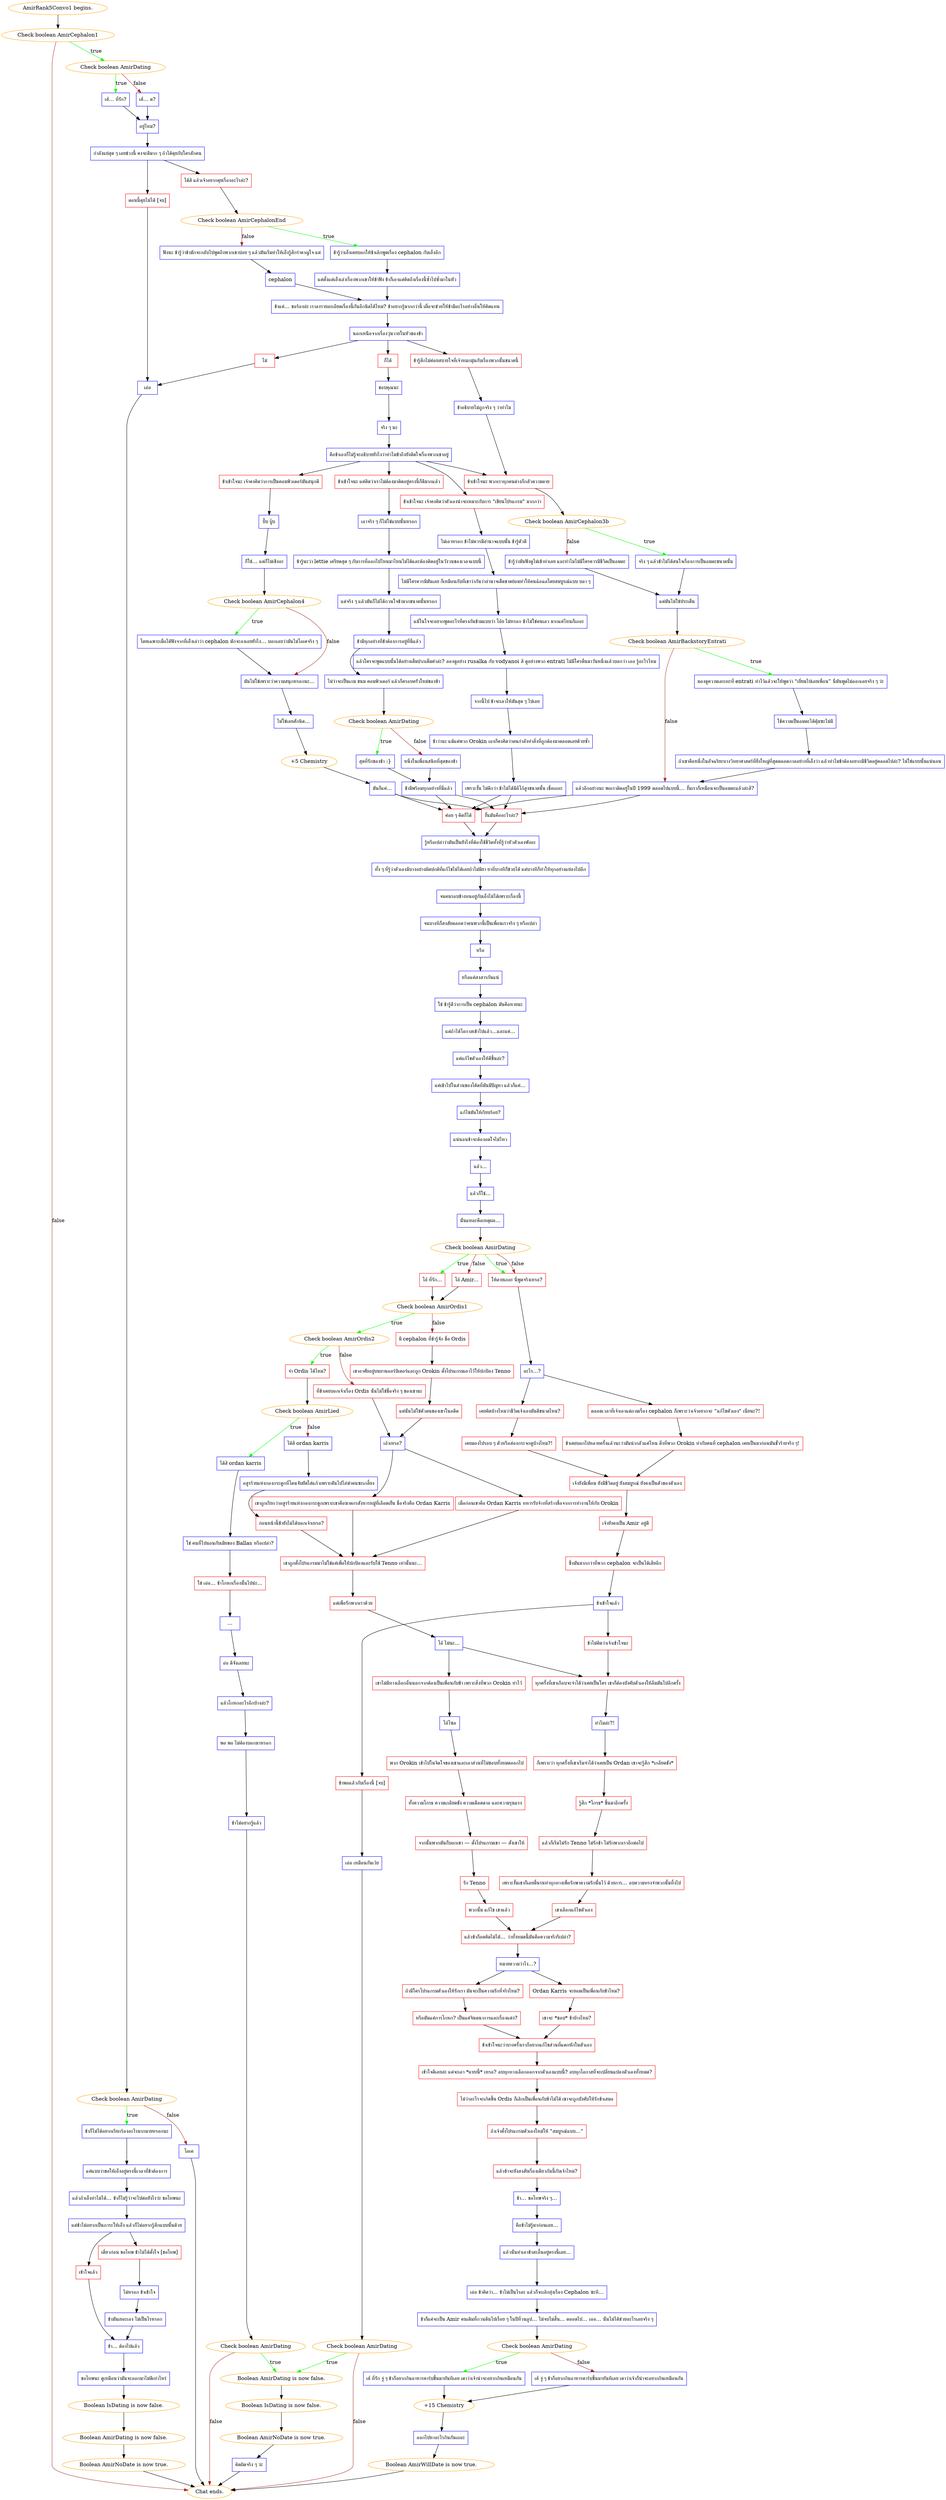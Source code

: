 digraph {
	"AmirRank5Convo1 begins." [color=orange];
		"AmirRank5Convo1 begins." -> j548119213;
	j548119213 [label="Check boolean AmirCephalon1",color=orange];
		j548119213 -> j222941914 [label=true,color=green];
		j548119213 -> "Chat ends." [label=false,color=brown];
	j222941914 [label="Check boolean AmirDating",color=orange];
		j222941914 -> j3156000240 [label=true,color=green];
		j222941914 -> j3738113288 [label=false,color=brown];
	"Chat ends." [color=orange];
	j3156000240 [label="เฮ้... ที่รัก?",shape=box,color=blue];
		j3156000240 -> j3348458714;
	j3738113288 [label="เฮ้... ด?",shape=box,color=blue];
		j3738113288 -> j3348458714;
	j3348458714 [label="อยู่ไหม?",shape=box,color=blue];
		j3348458714 -> j3435807387;
	j3435807387 [label="กำลังแย่สุด ๆ เลยช่วงนี้ คงจะดีมาก ๆ ถ้าได้คุยกับใครสักคน",shape=box,color=blue];
		j3435807387 -> j986315101;
		j3435807387 -> j48913615;
	j986315101 [label="ตอนนี้คุยไม่ได้ [จบ]",shape=box,color=red];
		j986315101 -> j3416428939;
	j48913615 [label="ได้สิ แล้วเจ้าอยากคุยเรื่องอะไรล่ะ?",shape=box,color=red];
		j48913615 -> j20396458;
	j3416428939 [label="เอ่อ",shape=box,color=blue];
		j3416428939 -> j674761093;
	j20396458 [label="Check boolean AmirCephalonEnd",color=orange];
		j20396458 -> j3540979070 [label=true,color=green];
		j20396458 -> j311665727 [label=false,color=brown];
	j674761093 [label="Check boolean AmirDating",color=orange];
		j674761093 -> j3643852233 [label=true,color=green];
		j674761093 -> j1405222826 [label=false,color=brown];
	j3540979070 [label="ข้ารู้ว่าเอ็งเคยบอกให้ข้าเลิกพูดเรื่อง cephalon กับเอ็งอีก",shape=box,color=blue];
		j3540979070 -> j3915229208;
	j311665727 [label="ฟังนะ ข้ารู้ว่าข้ามักจะกลับไปพูดถึงพวกเขาบ่อย ๆ แล้วมันเริ่มทำให้เอ็งรู้สึกรำคาญใจ แต่",shape=box,color=blue];
		j311665727 -> j2277031231;
	j3643852233 [label="ข้าก็ไม่ได้อยากเรียกร้องอะไรมากมายหรอกนะ",shape=box,color=blue];
		j3643852233 -> j3144262282;
	j1405222826 [label="โอเค",shape=box,color=blue];
		j1405222826 -> "Chat ends.";
	j3915229208 [label="แต่ตั้งแต่เอ็งเล่าเรื่องพวกเขาให้ข้าฟัง ข้าก็เอาแต่คิดถึงเรื่องนี้ซ้ำไปซ้ำมาในหัว",shape=box,color=blue];
		j3915229208 -> j2782165527;
	j2277031231 [label="cephalon",shape=box,color=blue];
		j2277031231 -> j2782165527;
	j3144262282 [label="แค่แบบว่าขอให้เอ็งอยู่ตรงนี้เวลาที่ข้าต้องการ",shape=box,color=blue];
		j3144262282 -> j1064315032;
	j2782165527 [label="ข้าแค่… ขอร้องล่ะ เราลงรายละเอียดเรื่องนี้กันอีกนิดได้ไหม? ข้าอยากรู้มากกว่านี้ เผื่อจะช่วยให้ข้ามีอะไรอย่างอื่นให้คิดแทน",shape=box,color=blue];
		j2782165527 -> j4076492019;
	j1064315032 [label="แล้วถ้าเอ็งทำไม่ได้… ข้าก็ไม่รู้ว่าจะไปต่อยังไงว่ะ ขอโทษนะ",shape=box,color=blue];
		j1064315032 -> j1732788283;
	j4076492019 [label="นอกเหนือจากเรื่องวุ่นวายในหัวของข้า",shape=box,color=blue];
		j4076492019 -> j1000312254;
		j4076492019 -> j456649960;
		j4076492019 -> j2348766803;
	j1732788283 [label="แต่ข้าไม่อยากเป็นภาระให้เอ็ง แล้วก็ไม่อยากรู้สึกแบบนั้นด้วย",shape=box,color=blue];
		j1732788283 -> j289941460;
		j1732788283 -> j2033978381;
	j1000312254 [label="ไม่",shape=box,color=red];
		j1000312254 -> j3416428939;
	j456649960 [label="ก็ได้",shape=box,color=red];
		j456649960 -> j3198868282;
	j2348766803 [label="ข้ารู้สึกไม่ค่อยสบายใจที่เจ้าหมกมุ่นกับเรื่องพวกนั้นขนาดนี้",shape=box,color=red];
		j2348766803 -> j1629183921;
	j289941460 [label="เข้าใจแล้ว",shape=box,color=red];
		j289941460 -> j2006242102;
	j2033978381 [label="เดี๋ยวก่อน ขอโทษ ข้าไม่ได้ตั้งใจ [ขอโทษ]",shape=box,color=red];
		j2033978381 -> j3453914593;
	j3198868282 [label="ขอบคุณนะ",shape=box,color=blue];
		j3198868282 -> j3205331137;
	j1629183921 [label="ข้าอธิบายไม่ถูกจริง ๆ ว่าทำไม",shape=box,color=blue];
		j1629183921 -> j182687218;
	j2006242102 [label="ข้า... ต้องไปแล้ว",shape=box,color=blue];
		j2006242102 -> j296449444;
	j3453914593 [label="ไม่หรอก ข้าเข้าใจ",shape=box,color=blue];
		j3453914593 -> j4013092357;
	j3205331137 [label="จริง ๆ นะ",shape=box,color=blue];
		j3205331137 -> j2553758261;
	j182687218 [label="ข้าเข้าใจนะ พวกเราทุกคนต่างก็กลัวความตาย",shape=box,color=red];
		j182687218 -> j492228751;
	j296449444 [label="ขอโทษนะ ดูเหมือนว่ามันจะออกมาไม่ดีเท่าไหร่",shape=box,color=blue];
		j296449444 -> j2483279661;
	j4013092357 [label="ข้ามันเยอะเอง ไม่เป็นไรหรอก",shape=box,color=blue];
		j4013092357 -> j2006242102;
	j2553758261 [label="คือข้าเองก็ไม่รู้จะอธิบายยังไงว่าทำไมข้าถึงยังติดใจเรื่องพวกเขาอยู่",shape=box,color=blue];
		j2553758261 -> j182687218;
		j2553758261 -> j2618458180;
		j2553758261 -> j3730685823;
		j2553758261 -> j288598705;
	j492228751 [label="Check boolean AmirCephalon3b",color=orange];
		j492228751 -> j3789392 [label=true,color=green];
		j492228751 -> j905847971 [label=false,color=brown];
	j2483279661 [label="Boolean IsDating is now false.",color=orange];
		j2483279661 -> j911677755;
	j2618458180 [label="ข้าเข้าใจนะ แค่คิดว่าเราไม่ต้องมาติดอยู่ตรงนี้ก็ดีมากแล้ว",shape=box,color=red];
		j2618458180 -> j1417445585;
	j3730685823 [label="ข้าเข้าใจนะ เจ้าคงคิดว่าตัวเองน่าจะเหมาะกับการ \"เขียนโปรแกรม\" มากกว่า",shape=box,color=red];
		j3730685823 -> j2835324247;
	j288598705 [label="ข้าเข้าใจนะ เจ้าคงคิดว่าการเป็นคอมพิวเตอร์มันสนุกดี",shape=box,color=red];
		j288598705 -> j3537260488;
	j3789392 [label="จริง ๆ แล้วข้าไม่ได้สนใจเรื่องการเป็นอมตะขนาดนั้น",shape=box,color=blue];
		j3789392 -> j1704977773;
	j905847971 [label="ข้ารู้ว่ามันฟังดูไม่เข้าท่าเลย และทำไมไม่มีใครควรมีชีวิตเป็นอมตะ",shape=box,color=blue];
		j905847971 -> j1704977773;
	j911677755 [label="Boolean AmirDating is now false.",color=orange];
		j911677755 -> j1438323710;
	j1417445585 [label="เอาจริง ๆ ก็ไม่ใช่แบบนั้นหรอก",shape=box,color=blue];
		j1417445585 -> j1383597105;
	j2835324247 [label="ไม่เอาหรอก ข้าไม่ควรมีอำนาจแบบนั้น ข้ารู้ตัวดี",shape=box,color=blue];
		j2835324247 -> j159023292;
	j3537260488 [label="บี๊บ บู๊บ",shape=box,color=blue];
		j3537260488 -> j928288714;
	j1704977773 [label="แต่มันไม่ใช่ประเด็น",shape=box,color=blue];
		j1704977773 -> j427368731;
	j1438323710 [label="Boolean AmirNoDate is now true.",color=orange];
		j1438323710 -> "Chat ends.";
	j1383597105 [label="ข้ารู้นะว่า lettie เครียดสุด ๆ กับการที่ออกไปไหนมาไหนไม่ได้และต้องติดอยู่ในวังวนของเวลาแบบนี้",shape=box,color=blue];
		j1383597105 -> j1819646984;
	j159023292 [label="ไม่มีใครควรมีมันเลย ก็เหมือนกับที่เขาว่ากันว่าอำนาจเด็ดขาดย่อมทำให้คนฉ้อฉลโดยสมบูรณ์แบบ บลา ๆ",shape=box,color=blue];
		j159023292 -> j376678854;
	j928288714 [label="ก็ใช่… แต่ก็ไม่เชิงอะ",shape=box,color=blue];
		j928288714 -> j3210509153;
	j427368731 [label="Check boolean AmirBackstoryEntrati",color=orange];
		j427368731 -> j2964674167 [label=true,color=green];
		j427368731 -> j703058838 [label=false,color=brown];
	j1819646984 [label="แต่จริง ๆ แล้วมันก็ไม่ได้กวนใจข้ามากขนาดนั้นหรอก",shape=box,color=blue];
		j1819646984 -> j2508497889;
	j376678854 [label="แม้ในใจจะอยากพูดอะไรที่ตรงกันข้ามแบบว่า โอ้ย ไม่หรอก ข้าไม่ใช่คนเลว มากแค่ไหนก็เถอะ",shape=box,color=blue];
		j376678854 -> j1132170624;
	j3210509153 [label="Check boolean AmirCephalon4",color=orange];
		j3210509153 -> j340501527 [label=true,color=green];
		j3210509153 -> j3822079573 [label=false,color=brown];
	j2964674167 [label="มองดูความเละเทะที่ entrati ทำไว้แล้วจะให้พูดว่า \"เยี่ยมไปเลยเพื่อน” นี่มันพูดไม่ออกเลยจริง ๆ ว่ะ",shape=box,color=blue];
		j2964674167 -> j3420271226;
	j703058838 [label="แล้วอีกอย่างนะ พอเราติดอยู่ในปี 1999 ตลอดไปแบบนี้… งั้นเราก็เหมือนจะเป็นอมตะแล้วล่ะสิ?",shape=box,color=blue];
		j703058838 -> j262500599;
		j703058838 -> j1792928026;
	j2508497889 [label="ข้ามีทุกอย่างที่ข้าต้องการอยู่ที่นี่แล้ว",shape=box,color=blue];
		j2508497889 -> j486117364;
	j1132170624 [label="แล้วใครจะพูดแบบนั้นได้อย่างเต็มปากเต็มคำล่ะ? ลองดูอย่าง rusalka กับ vodyanoi สิ ดูอย่างพวก entrati ไม่มีใครตื่นมาวันหนึ่งแล้วบอกว่า เออ รู้อะไรไหม",shape=box,color=blue];
		j1132170624 -> j1824859105;
	j340501527 [label="โดยเฉพาะเมื่อได้ฟังจากที่เอ็งเล่าว่า cephalon มักจะลงเอยยังไง… บอกเลยว่ามันไม่โอเคจริง ๆ",shape=box,color=blue];
		j340501527 -> j3822079573;
	j3822079573 [label="มันไม่ใช่เพราะว่าความสนุกหรอกนะ…",shape=box,color=blue];
		j3822079573 -> j3873728062;
	j3420271226 [label="ใช้ความเป็นอมตะได้คุ้มซะไม่มี",shape=box,color=blue];
		j3420271226 -> j3509570296;
	j262500599 [label="ค่อย ๆ คิดก็ได้",shape=box,color=red];
		j262500599 -> j1051208689;
	j1792928026 [label="งั้นมันคืออะไรล่ะ?",shape=box,color=red];
		j1792928026 -> j1051208689;
	j486117364 [label="ไม่ว่าจะเป็นเกม ขนม คอมพิวเตอร์ แล้วก็ครอบครัวใหม่ของข้า",shape=box,color=blue];
		j486117364 -> j3960698465;
	j1824859105 [label="จากนี้ไป ข้าจะเลวให้มันสุด ๆ ไปเลย",shape=box,color=blue];
		j1824859105 -> j2338845706;
	j3873728062 [label="ไม่ใช่เลยสักนิด…",shape=box,color=blue];
		j3873728062 -> j675020163;
	j3509570296 [label="ถ้าเขาคือหนึ่งในอัจฉริยะทางวิทยาศาสตร์ที่ยิ่งใหญ่ที่สุดตลอดกาลอย่างที่เอ็งว่า แล้วทำไมข้าต้องอยากมีชีวิตอยู่ตลอดไปล่ะ? ไม่ใช่แบบนั้นแน่นอน",shape=box,color=blue];
		j3509570296 -> j703058838;
	j1051208689 [label="รู้หรือเปล่าว่ามันเป็นยังไงที่ต้องใช้ชีวิตทั้งที่รู้ว่าหัวตัวเองพังอะ",shape=box,color=blue];
		j1051208689 -> j840821878;
	j3960698465 [label="Check boolean AmirDating",color=orange];
		j3960698465 -> j3880386331 [label=true,color=green];
		j3960698465 -> j3148397008 [label=false,color=brown];
	j2338845706 [label="ข้าว่านะ แม้แต่พวก Orokin เองก็คงคิดว่าตนกำลังทำสิ่งที่ถูกต้องมาตลอดเลยด้วยซ้ำ",shape=box,color=blue];
		j2338845706 -> j1976012565;
	j675020163 [label="+5 Chemistry",color=orange];
		j675020163 -> j2173429177;
	j840821878 [label="ทั้ง ๆ ที่รู้ว่าตัวเองมีบางอย่างผิดปกติที่แก้ไขไม่ได้เลยถ้าไม่มียา ยาที่บางทีก็ช่วยได้ แต่บางทีก็ทำให้ทุกอย่างแย่ลงไปอีก",shape=box,color=blue];
		j840821878 -> j797943179;
	j3880386331 [label="สุดที่รักของข้า :}",shape=box,color=blue];
		j3880386331 -> j366656053;
	j3148397008 [label="หนึ่งในเพื่อนสนิทที่สุดของข้า",shape=box,color=blue];
		j3148397008 -> j366656053;
	j1976012565 [label="เพราะงั้น ไม่ดีกว่า ข้าไม่ได้มีอีโก้สูงขนาดนั้น เชื่อเถอะ",shape=box,color=blue];
		j1976012565 -> j262500599;
		j1976012565 -> j1792928026;
	j2173429177 [label="มันก็แค่…",shape=box,color=blue];
		j2173429177 -> j262500599;
		j2173429177 -> j1792928026;
	j797943179 [label="จนคนรอบข้างทนอยู่กับเอ็งไม่ได้เพราะเรื่องนี้",shape=box,color=blue];
		j797943179 -> j3873038181;
	j366656053 [label="ข้ามีพร้อมทุกอย่างที่นี่แล้ว",shape=box,color=blue];
		j366656053 -> j262500599;
		j366656053 -> j1792928026;
	j3873038181 [label="จนบางทีก็สงสัยตลอดว่าคนพวกนี้เป็นเพื่อนเราจริง ๆ หรือเปล่า",shape=box,color=blue];
		j3873038181 -> j1852249883;
	j1852249883 [label="หรือ",shape=box,color=blue];
		j1852249883 -> j4163406650;
	j4163406650 [label="หรือแค่สงสารกันแน่",shape=box,color=blue];
		j4163406650 -> j2308334816;
	j2308334816 [label="ใช่ ข้ารู้ดีว่าการเป็น cephalon มันคือหายนะ",shape=box,color=blue];
		j2308334816 -> j2073713016;
	j2073713016 [label="แต่ถ้าได้โอกาสเข้าไปแล้ว...และแค่...",shape=box,color=blue];
		j2073713016 -> j3725815157;
	j3725815157 [label="แค่แก้ไขตัวเองให้ดีขึ้นล่ะ?",shape=box,color=blue];
		j3725815157 -> j454931006;
	j454931006 [label="แค่เข้าไปในส่วนของโค้ดที่มันมีปัญหา แล้วก็แค่…",shape=box,color=blue];
		j454931006 -> j2911401212;
	j2911401212 [label="แก้ไขมันให้เรียบร้อย?",shape=box,color=blue];
		j2911401212 -> j4291950662;
	j4291950662 [label="แน่นอนข้าจะต้องอดใจไม่ไหว",shape=box,color=blue];
		j4291950662 -> j2218377566;
	j2218377566 [label="แล้ว...",shape=box,color=blue];
		j2218377566 -> j972314433;
	j972314433 [label="แล้วก็ใช่...",shape=box,color=blue];
		j972314433 -> j4130087394;
	j4130087394 [label="นั่นแหละคือเหตุผล…",shape=box,color=blue];
		j4130087394 -> j2665251816;
	j2665251816 [label="Check boolean AmirDating",color=orange];
		j2665251816 -> j1223312938 [label=true,color=green];
		j2665251816 -> j2099744853 [label=true,color=green];
		j2665251816 -> j3487876535 [label=false,color=brown];
		j2665251816 -> j2099744853 [label=false,color=brown];
	j1223312938 [label="โอ้ ที่รัก...",shape=box,color=red];
		j1223312938 -> j3233125665;
	j2099744853 [label="ให้ตายเถอะ นี่พูดจริงเหรอ?",shape=box,color=red];
		j2099744853 -> j231550191;
	j3487876535 [label="โอ้ Amir...",shape=box,color=red];
		j3487876535 -> j3233125665;
	j3233125665 [label="Check boolean AmirOrdis1",color=orange];
		j3233125665 -> j2834773449 [label=true,color=green];
		j3233125665 -> j1299566642 [label=false,color=brown];
	j231550191 [label="อะไร...?",shape=box,color=blue];
		j231550191 -> j3873784383;
		j231550191 -> j2359240331;
	j2834773449 [label="Check boolean AmirOrdis2",color=orange];
		j2834773449 -> j3227576526 [label=true,color=green];
		j2834773449 -> j3565962098 [label=false,color=brown];
	j1299566642 [label="มี cephalon ที่ข้ารู้จัก ชื่อ Ordis",shape=box,color=red];
		j1299566642 -> j1900996041;
	j3873784383 [label="ตลอดเวลาที่เจ้าเอาแต่ถามเรื่อง cephalon ก็เพราะว่าเจ้าอยากจะ “แก้ไขตัวเอง\" เนี่ยนะ?!",shape=box,color=red];
		j3873784383 -> j1117796393;
	j2359240331 [label="เคยคิดบ้างไหมว่าชีวิตเจ้าเองมันดีขนาดไหน?",shape=box,color=red];
		j2359240331 -> j3656967297;
	j3227576526 [label="จำ Ordis ได้ไหม?",shape=box,color=red];
		j3227576526 -> j3415104230;
	j3565962098 [label="ที่ข้าเคยบอกเจ้าเรื่อง Ordis นั่นไม่ใช่ชื่อจริง ๆ ของเขานะ",shape=box,color=red];
		j3565962098 -> j1599351746;
	j1900996041 [label="เขาอาศัยอยู่บนยานออร์บิเตอร์และถูก Orokin ตั้งโปรแกรมเอาไว้ให้ปกป้อง Tenno",shape=box,color=red];
		j1900996041 -> j3953321788;
	j1117796393 [label="ข้าเคยบอกไปหลายครั้งแล้วนะว่ามันน่ากลัวแค่ไหน สิ่งที่พวก Orokin ทำกับคนที่ cephalon เคยเป็นมาก่อนมันชั่วร้ายจริง ๆ!",shape=box,color=red];
		j1117796393 -> j2011635285;
	j3656967297 [label="เคยมองไปรอบ ๆ ตัวหรือส่องกระจกดูบ้างไหม?!",shape=box,color=red];
		j3656967297 -> j2011635285;
	j3415104230 [label="Check boolean AmirLied",color=orange];
		j3415104230 -> j1145568078 [label=true,color=green];
		j3415104230 -> j2513173825 [label=false,color=brown];
	j1599351746 [label="เอ้าเหรอ?",shape=box,color=blue];
		j1599351746 -> j1486621049;
		j1599351746 -> j1146664033;
	j3953321788 [label="แต่นั่นไม่ใช่ตัวตนของเขาในอดีต",shape=box,color=red];
		j3953321788 -> j1599351746;
	j2011635285 [label="เจ้ายังมีเพื่อน ยังมีชีวิตอยู่ ยังสมบูรณ์ ยังคงเป็นตัวของตัวเอง",shape=box,color=red];
		j2011635285 -> j2754984796;
	j1145568078 [label="ได้สิ ordan karris",shape=box,color=blue];
		j1145568078 -> j2546974241;
	j2513173825 [label="ได้สิ ordan karris",shape=box,color=blue];
		j2513173825 -> j1220070228;
	j1486621049 [label="เขาถูกเรียกว่าอสูรร้ายแห่งกองกระดูกเพราะเขาคือฆาตกรสังหารหมู่ที่เลือดเย็น ชื่อจริงคือ Ordan Karris",shape=box,color=red];
		j1486621049 -> j1164348453;
	j1146664033 [label="เมื่อก่อนเขาคือ Ordan Karris ทหารรับจ้างที่สร้างชื่อจากการทำงานให้กับ Orokin",shape=box,color=red];
		j1146664033 -> j1164348453;
	j2754984796 [label="เจ้ายังคงเป็น Amir อยู่ดี",shape=box,color=red];
		j2754984796 -> j4044708940;
	j2546974241 [label="ใช่ คนที่ไปนอนกับเมียของ Ballas หรือเปล่า?",shape=box,color=blue];
		j2546974241 -> j3258522155;
	j1220070228 [label="อสูรร้ายแห่งกองกระดูกที่โดนจับยัดใส่แก้วเพราะดันไปไล่ฆ่าคนซะเกลี้ยง",shape=box,color=blue];
		j1220070228 -> j2095195787;
	j1164348453 [label="เขาถูกตั้งโปรแกรมมาไม่ใช่แค่เพื่อให้ปกป้องและรับใช้ Tenno เท่านั้นนะ...",shape=box,color=red];
		j1164348453 -> j476887178;
	j4044708940 [label="ซึ่งมันมากกว่าที่พวก cephalon จะเป็นได้เสียอีก",shape=box,color=red];
		j4044708940 -> j2178654415;
	j3258522155 [label="ใช่ เอ่อ... ข้าโกหกเรื่องนั้นไปน่ะ...",shape=box,color=red];
		j3258522155 -> j2597190220;
	j2095195787 [label="ก่อนหน้านี้ข้ายังไม่ได้บอกเจ้าเหรอ?",shape=box,color=red];
		j2095195787 -> j1164348453;
	j476887178 [label="แต่เพื่อรักพวกเราด้วย",shape=box,color=red];
		j476887178 -> j4074247993;
	j2178654415 [label="ข้าเข้าใจแล้ว",shape=box,color=blue];
		j2178654415 -> j4091161365;
		j2178654415 -> j1416737584;
	j2597190220 [label="...",shape=box,color=blue];
		j2597190220 -> j1118338173;
	j4074247993 [label="โอ้ ไม่นะ...",shape=box,color=blue];
		j4074247993 -> j2336095943;
		j4074247993 -> j994136507;
	j4091161365 [label="ข้าพอแล้วกับเรื่องนี้ [จบ]",shape=box,color=red];
		j4091161365 -> j1012398124;
	j1416737584 [label="ข้าไม่คิดว่าเจ้าเข้าใจนะ",shape=box,color=red];
		j1416737584 -> j994136507;
	j1118338173 [label="อ๋อ ดีจังเลยนะ",shape=box,color=blue];
		j1118338173 -> j2902688612;
	j2336095943 [label="เขาไม่มีทางเลือกอื่นนอกจากต้องเป็นเพื่อนกับข้า เพราะสิ่งที่พวก Orokin ทำไว้",shape=box,color=red];
		j2336095943 -> j2086333956;
	j994136507 [label="ทุกครั้งที่เขาเกือบจะจำได้ว่าเคยเป็นใคร เขาก็ต้องบังคับตัวเองให้ลืมมันไปอีกครั้ง",shape=box,color=red];
		j994136507 -> j3680561781;
	j1012398124 [label="เอ่อ เหมือนกันเว้ย",shape=box,color=blue];
		j1012398124 -> j3876333833;
	j2902688612 [label="แล้วโกหกอะไรอีกบ้างล่ะ?",shape=box,color=blue];
		j2902688612 -> j263770044;
	j2086333956 [label="โอ้โซล",shape=box,color=blue];
		j2086333956 -> j1883868296;
	j3680561781 [label="ทำไมล่ะ?!",shape=box,color=blue];
		j3680561781 -> j3925418125;
	j3876333833 [label="Check boolean AmirDating",color=orange];
		j3876333833 -> j3922709217 [label=true,color=green];
		j3876333833 -> "Chat ends." [label=false,color=brown];
	j263770044 [label="พอ พอ ไม่ต้องบอกมาหรอก",shape=box,color=blue];
		j263770044 -> j584821122;
	j1883868296 [label="พวก Orokin เข้าไปในจิตใจของเขาและเอาส่วนที่ไม่ชอบทั้งหมดออกไป",shape=box,color=red];
		j1883868296 -> j1245394319;
	j3925418125 [label="ก็เพราะว่า ทุกครั้งที่เขาเริ่มจำได้ว่าเคยเป็น Ordan เขาจะรู้สึก *เกลียดชัง*",shape=box,color=red];
		j3925418125 -> j2898351611;
	j3922709217 [label="Boolean AmirDating is now false.",color=orange];
		j3922709217 -> j1950125621;
	j584821122 [label="ข้าไม่อยากรู้แล้ว",shape=box,color=blue];
		j584821122 -> j532489223;
	j1245394319 [label="ทั้งความโกรธ ความเกลียดชัง ความเดือดดาล และความรุนแรง",shape=box,color=red];
		j1245394319 -> j2140328973;
	j2898351611 [label="รู้สึก *โกรธ* ขึ้นมาอีกครั้ง",shape=box,color=red];
		j2898351611 -> j514952629;
	j1950125621 [label="Boolean IsDating is now false.",color=orange];
		j1950125621 -> j1581546521;
	j532489223 [label="Check boolean AmirDating",color=orange];
		j532489223 -> j3922709217 [label=true,color=green];
		j532489223 -> "Chat ends." [label=false,color=brown];
	j2140328973 [label="จากนั้นพวกมันก็บอกเขา — ตั้งโปรแกรมเขา — สั่งเขาให้",shape=box,color=red];
		j2140328973 -> j2763521256;
	j514952629 [label="แล้วก็เริ่มไม่รัก Tenno ไม่รักข้า ไม่รักพวกเราอีกต่อไป",shape=box,color=red];
		j514952629 -> j3544227710;
	j1581546521 [label="Boolean AmirNoDate is now true.",color=orange];
		j1581546521 -> j740053904;
	j2763521256 [label="รัก Tenno",shape=box,color=red];
		j2763521256 -> j1782743997;
	j3544227710 [label="เพราะงั้นเขาก็เลยดิ้นรนทำทุกทางเพื่อรักษาความรักนั้นไว้ ด้วยการ… ลบความทรงจำพวกนั้นทิ้งไป",shape=box,color=red];
		j3544227710 -> j965926669;
	j740053904 [label="คิดผิดจริง ๆ ว่ะ",shape=box,color=blue];
		j740053904 -> "Chat ends.";
	j1782743997 [label="พวกนั้น แก้ไข เขาแล้ว",shape=box,color=red];
		j1782743997 -> j4220960639;
	j965926669 [label="เขาเลือกแก้ไขตัวเอง",shape=box,color=red];
		j965926669 -> j4220960639;
	j4220960639 [label="แล้วข้าก็อดคิดไม่ได้… ว่าทั้งหมดนี้มันคือความจริงรึเปล่า?",shape=box,color=red];
		j4220960639 -> j1757989835;
	j1757989835 [label="หมายความว่าไง...?",shape=box,color=blue];
		j1757989835 -> j454563282;
		j1757989835 -> j140581709;
	j454563282 [label="Ordan Karris จะยอมเป็นเพื่อนกับข้าไหม?",shape=box,color=red];
		j454563282 -> j2779289172;
	j140581709 [label="ถ้ามีใครโปรแกรมตัวเองให้รักเรา มันจะเป็นความรักที่จริงไหม?",shape=box,color=red];
		j140581709 -> j1509553133;
	j2779289172 [label="เขาจะ *ชอบ* ข้าบ้างไหม?",shape=box,color=red];
		j2779289172 -> j881591257;
	j1509553133 [label="หรือมันแค่การโกหก? เป็นแค่จินตนาการและเรื่องแต่ง?",shape=box,color=red];
		j1509553133 -> j881591257;
	j881591257 [label="ข้าเข้าใจนะว่าบางครั้งเราก็อยากแก้ไขส่วนที่แตกหักในตัวเอง",shape=box,color=red];
		j881591257 -> j3842568494;
	j3842568494 [label="เข้าใจดีเลยล่ะ แต่จะเอา *แบบนี้* เหรอ? ลบทุกทางเลือกออกจากตัวเองแบบนี้? ลบทุกโอกาสที่จะเปลี่ยนแปลงตัวเองทั้งหมด?",shape=box,color=red];
		j3842568494 -> j3086610010;
	j3086610010 [label="ไม่ว่าอะไรจะเกิดขึ้น Ordis ก็เลิกเป็นเพื่อนกับข้าไม่ได้ เขาจะถูกบังคับให้รักข้าเสมอ",shape=box,color=red];
		j3086610010 -> j868822366;
	j868822366 [label="ถ้าเจ้าตั้งโปรแกรมตัวเองใหม่ให้ \"สมบูรณ์แบบ…\"",shape=box,color=red];
		j868822366 -> j3994913153;
	j3994913153 [label="แล้วข้าจะยังสงสัยเรื่องเดียวกันนี้กับเจ้าไหม?",shape=box,color=red];
		j3994913153 -> j698159085;
	j698159085 [label="ข้า… ขอโทษจริง ๆ…",shape=box,color=blue];
		j698159085 -> j423417649;
	j423417649 [label="คือข้าไม่รู้มาก่อนเลย…",shape=box,color=blue];
		j423417649 -> j1354685528;
	j1354685528 [label="แล้วนั่นทำเอาข้าสะอื้นอยู่ตรงนี้เลย…",shape=box,color=blue];
		j1354685528 -> j4197817088;
	j4197817088 [label="เอ่อ ข้าคิดว่า... ข้าไม่เป็นไรละ แล้วก็จะเลิกยุ่งเรื่อง Cephalon ซะที…",shape=box,color=blue];
		j4197817088 -> j1737230812;
	j1737230812 [label="ข้าก็แค่จะเป็น Amir คนเดิมที่กวนตีนไปเรื่อย ๆ ในปีที่วนลูป... ไม่จบไม่สิ้น... ตลอดไป… เออ… นั่นไม่ได้ช่วยอะไรเลยจริง ๆ",shape=box,color=blue];
		j1737230812 -> j1832888177;
	j1832888177 [label="Check boolean AmirDating",color=orange];
		j1832888177 -> j2957719338 [label=true,color=green];
		j1832888177 -> j4018475314 [label=false,color=brown];
	j2957719338 [label="เฮ้ ที่รัก จู่ ๆ ข้าก็อยากกินอาหารคาร์บขึ้นมาทันทีเลย เดาว่าเจ้าน่าจะอยากกินเหมือนกัน",shape=box,color=blue];
		j2957719338 -> j148129905;
	j4018475314 [label="เฮ้ จู่ ๆ ข้าก็อยากกินอาหารคาร์บขึ้นมาทันทีเลย เดาว่าเจ้าก็น่าจะอยากกินเหมือนกัน",shape=box,color=blue];
		j4018475314 -> j148129905;
	j148129905 [label="+15 Chemistry",color=orange];
		j148129905 -> j1673438866;
	j1673438866 [label="ออกไปหาอะไรกินกันเถอะ",shape=box,color=blue];
		j1673438866 -> j1538486228;
	j1538486228 [label="Boolean AmirWillDate is now true.",color=orange];
		j1538486228 -> "Chat ends.";
}